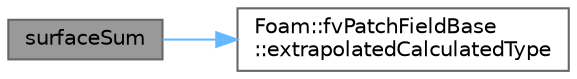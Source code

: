 digraph "surfaceSum"
{
 // LATEX_PDF_SIZE
  bgcolor="transparent";
  edge [fontname=Helvetica,fontsize=10,labelfontname=Helvetica,labelfontsize=10];
  node [fontname=Helvetica,fontsize=10,shape=box,height=0.2,width=0.4];
  rankdir="LR";
  Node1 [id="Node000001",label="surfaceSum",height=0.2,width=0.4,color="gray40", fillcolor="grey60", style="filled", fontcolor="black",tooltip=" "];
  Node1 -> Node2 [id="edge1_Node000001_Node000002",color="steelblue1",style="solid",tooltip=" "];
  Node2 [id="Node000002",label="Foam::fvPatchFieldBase\l::extrapolatedCalculatedType",height=0.2,width=0.4,color="grey40", fillcolor="white", style="filled",URL="$classFoam_1_1fvPatchFieldBase.html#a7fff82e771c0a75b34ded0bb99f3f783",tooltip=" "];
}
